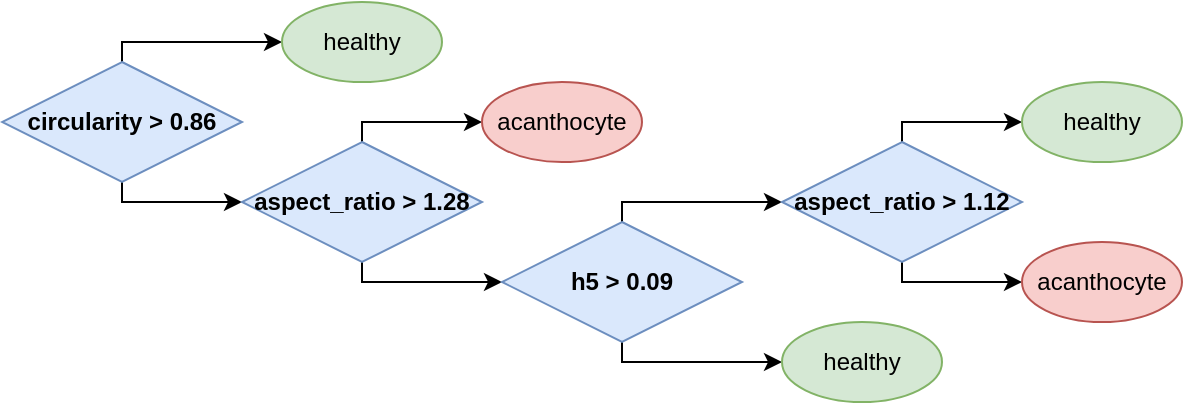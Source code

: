 <mxfile version="13.6.9" type="device"><diagram id="m-bCUHRgyHJs2lrjG8ja" name="Page-1"><mxGraphModel dx="2513" dy="1372" grid="1" gridSize="10" guides="1" tooltips="1" connect="1" arrows="1" fold="1" page="1" pageScale="1" pageWidth="600" pageHeight="200" math="0" shadow="0"><root><mxCell id="0"/><mxCell id="1" parent="0"/><mxCell id="7PT4X2vHIm3Tkycc_YVe-5" value="" style="edgeStyle=orthogonalEdgeStyle;rounded=0;orthogonalLoop=1;jettySize=auto;html=1;entryX=0;entryY=0.5;entryDx=0;entryDy=0;" edge="1" parent="1" source="7PT4X2vHIm3Tkycc_YVe-2" target="7PT4X2vHIm3Tkycc_YVe-3"><mxGeometry relative="1" as="geometry"><mxPoint x="60" y="180" as="targetPoint"/><Array as="points"><mxPoint x="60" y="100"/></Array></mxGeometry></mxCell><mxCell id="7PT4X2vHIm3Tkycc_YVe-23" value="" style="edgeStyle=orthogonalEdgeStyle;rounded=0;orthogonalLoop=1;jettySize=auto;html=1;entryX=0;entryY=0.5;entryDx=0;entryDy=0;" edge="1" parent="1" source="7PT4X2vHIm3Tkycc_YVe-2" target="7PT4X2vHIm3Tkycc_YVe-6"><mxGeometry relative="1" as="geometry"><mxPoint x="70" y="-40" as="targetPoint"/><Array as="points"><mxPoint x="60" y="20"/></Array></mxGeometry></mxCell><mxCell id="7PT4X2vHIm3Tkycc_YVe-2" value="circularity &amp;gt; 0.86" style="rhombus;whiteSpace=wrap;html=1;fillColor=#dae8fc;strokeColor=#6c8ebf;fontStyle=1" vertex="1" parent="1"><mxGeometry y="30" width="120" height="60" as="geometry"/></mxCell><mxCell id="7PT4X2vHIm3Tkycc_YVe-10" value="" style="edgeStyle=orthogonalEdgeStyle;rounded=0;orthogonalLoop=1;jettySize=auto;html=1;entryX=0;entryY=0.5;entryDx=0;entryDy=0;" edge="1" parent="1" source="7PT4X2vHIm3Tkycc_YVe-3" target="7PT4X2vHIm3Tkycc_YVe-7"><mxGeometry relative="1" as="geometry"><Array as="points"><mxPoint x="180" y="60"/></Array></mxGeometry></mxCell><mxCell id="7PT4X2vHIm3Tkycc_YVe-12" value="" style="edgeStyle=orthogonalEdgeStyle;rounded=0;orthogonalLoop=1;jettySize=auto;html=1;entryX=0;entryY=0.5;entryDx=0;entryDy=0;" edge="1" parent="1" source="7PT4X2vHIm3Tkycc_YVe-3" target="7PT4X2vHIm3Tkycc_YVe-11"><mxGeometry relative="1" as="geometry"><Array as="points"><mxPoint x="180" y="140"/></Array></mxGeometry></mxCell><mxCell id="7PT4X2vHIm3Tkycc_YVe-3" value="aspect_ratio &amp;gt; 1.28" style="rhombus;whiteSpace=wrap;html=1;fillColor=#dae8fc;strokeColor=#6c8ebf;fontStyle=1" vertex="1" parent="1"><mxGeometry x="120" y="70" width="120" height="60" as="geometry"/></mxCell><mxCell id="7PT4X2vHIm3Tkycc_YVe-6" value="&lt;span&gt;&lt;span&gt;healthy&lt;/span&gt;&lt;/span&gt;" style="ellipse;whiteSpace=wrap;html=1;fillColor=#d5e8d4;strokeColor=#82b366;" vertex="1" parent="1"><mxGeometry x="140" width="80" height="40" as="geometry"/></mxCell><mxCell id="7PT4X2vHIm3Tkycc_YVe-7" value="&lt;div&gt;acanthocyte&lt;/div&gt;" style="ellipse;whiteSpace=wrap;html=1;fillColor=#f8cecc;strokeColor=#b85450;" vertex="1" parent="1"><mxGeometry x="240" y="40" width="80" height="40" as="geometry"/></mxCell><mxCell id="7PT4X2vHIm3Tkycc_YVe-14" value="" style="edgeStyle=orthogonalEdgeStyle;rounded=0;orthogonalLoop=1;jettySize=auto;html=1;entryX=0;entryY=0.5;entryDx=0;entryDy=0;" edge="1" parent="1" source="7PT4X2vHIm3Tkycc_YVe-11" target="7PT4X2vHIm3Tkycc_YVe-13"><mxGeometry relative="1" as="geometry"><Array as="points"><mxPoint x="390" y="180"/></Array></mxGeometry></mxCell><mxCell id="7PT4X2vHIm3Tkycc_YVe-15" value="" style="edgeStyle=orthogonalEdgeStyle;rounded=0;orthogonalLoop=1;jettySize=auto;html=1;entryX=0;entryY=0.5;entryDx=0;entryDy=0;" edge="1" parent="1" source="7PT4X2vHIm3Tkycc_YVe-11" target="7PT4X2vHIm3Tkycc_YVe-16"><mxGeometry relative="1" as="geometry"><mxPoint x="350" y="120" as="targetPoint"/><Array as="points"><mxPoint x="310" y="120"/></Array></mxGeometry></mxCell><mxCell id="7PT4X2vHIm3Tkycc_YVe-11" value="h5 &amp;gt; 0.09" style="rhombus;whiteSpace=wrap;html=1;fillColor=#dae8fc;strokeColor=#6c8ebf;fontStyle=1" vertex="1" parent="1"><mxGeometry x="250" y="110" width="120" height="60" as="geometry"/></mxCell><mxCell id="7PT4X2vHIm3Tkycc_YVe-13" value="&lt;span&gt;&lt;span&gt;healthy&lt;/span&gt;&lt;/span&gt;" style="ellipse;whiteSpace=wrap;html=1;fillColor=#d5e8d4;strokeColor=#82b366;" vertex="1" parent="1"><mxGeometry x="390" y="160" width="80" height="40" as="geometry"/></mxCell><mxCell id="7PT4X2vHIm3Tkycc_YVe-18" value="" style="edgeStyle=orthogonalEdgeStyle;rounded=0;orthogonalLoop=1;jettySize=auto;html=1;entryX=0;entryY=0.5;entryDx=0;entryDy=0;" edge="1" parent="1" source="7PT4X2vHIm3Tkycc_YVe-16" target="7PT4X2vHIm3Tkycc_YVe-17"><mxGeometry relative="1" as="geometry"><Array as="points"><mxPoint x="450" y="140"/></Array></mxGeometry></mxCell><mxCell id="7PT4X2vHIm3Tkycc_YVe-20" value="" style="edgeStyle=orthogonalEdgeStyle;rounded=0;orthogonalLoop=1;jettySize=auto;html=1;entryX=0;entryY=0.5;entryDx=0;entryDy=0;" edge="1" parent="1" source="7PT4X2vHIm3Tkycc_YVe-16" target="7PT4X2vHIm3Tkycc_YVe-21"><mxGeometry relative="1" as="geometry"><mxPoint x="390" y="20" as="targetPoint"/><Array as="points"><mxPoint x="450" y="60"/></Array></mxGeometry></mxCell><mxCell id="7PT4X2vHIm3Tkycc_YVe-16" value="aspect_ratio &amp;gt; 1.12" style="rhombus;whiteSpace=wrap;html=1;fillColor=#dae8fc;strokeColor=#6c8ebf;fontStyle=1" vertex="1" parent="1"><mxGeometry x="390" y="70" width="120" height="60" as="geometry"/></mxCell><mxCell id="7PT4X2vHIm3Tkycc_YVe-17" value="&lt;div&gt;acanthocyte&lt;/div&gt;" style="ellipse;whiteSpace=wrap;html=1;fillColor=#f8cecc;strokeColor=#b85450;" vertex="1" parent="1"><mxGeometry x="510" y="120" width="80" height="40" as="geometry"/></mxCell><mxCell id="7PT4X2vHIm3Tkycc_YVe-21" value="&lt;span&gt;&lt;span&gt;healthy&lt;/span&gt;&lt;/span&gt;" style="ellipse;whiteSpace=wrap;html=1;fillColor=#d5e8d4;strokeColor=#82b366;" vertex="1" parent="1"><mxGeometry x="510" y="40" width="80" height="40" as="geometry"/></mxCell></root></mxGraphModel></diagram></mxfile>